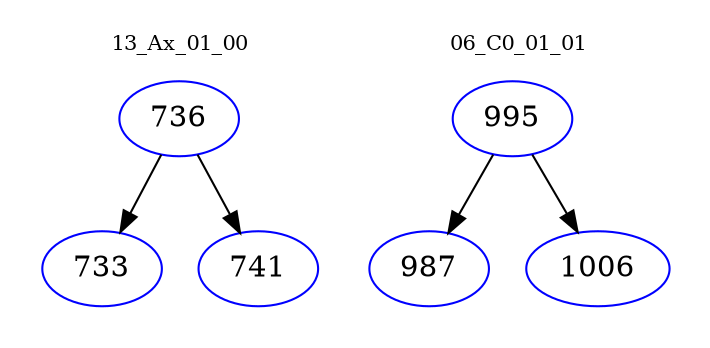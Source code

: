 digraph{
subgraph cluster_0 {
color = white
label = "13_Ax_01_00";
fontsize=10;
T0_736 [label="736", color="blue"]
T0_736 -> T0_733 [color="black"]
T0_733 [label="733", color="blue"]
T0_736 -> T0_741 [color="black"]
T0_741 [label="741", color="blue"]
}
subgraph cluster_1 {
color = white
label = "06_C0_01_01";
fontsize=10;
T1_995 [label="995", color="blue"]
T1_995 -> T1_987 [color="black"]
T1_987 [label="987", color="blue"]
T1_995 -> T1_1006 [color="black"]
T1_1006 [label="1006", color="blue"]
}
}
